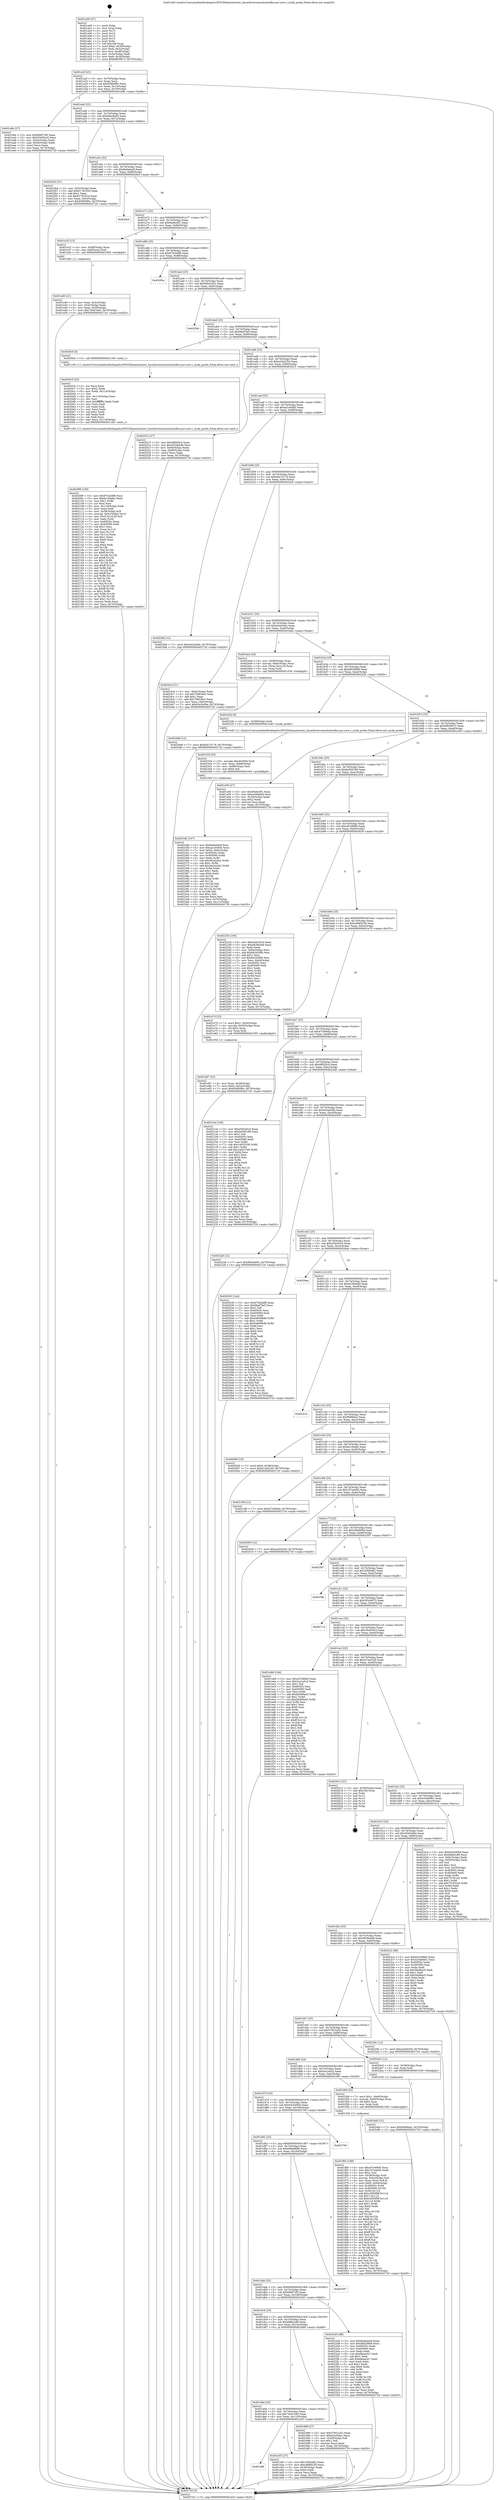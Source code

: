 digraph "0x401a00" {
  label = "0x401a00 (/mnt/c/Users/mathe/Desktop/tcc/POCII/binaries/extr_linuxdriversmmchostsdhci-pci-core.c_syskt_probe_Final-ollvm.out::main(0))"
  labelloc = "t"
  node[shape=record]

  Entry [label="",width=0.3,height=0.3,shape=circle,fillcolor=black,style=filled]
  "0x401a2f" [label="{
     0x401a2f [23]\l
     | [instrs]\l
     &nbsp;&nbsp;0x401a2f \<+3\>: mov -0x70(%rbp),%eax\l
     &nbsp;&nbsp;0x401a32 \<+2\>: mov %eax,%ecx\l
     &nbsp;&nbsp;0x401a34 \<+6\>: sub $0x83900f0c,%ecx\l
     &nbsp;&nbsp;0x401a3a \<+3\>: mov %eax,-0x74(%rbp)\l
     &nbsp;&nbsp;0x401a3d \<+3\>: mov %ecx,-0x78(%rbp)\l
     &nbsp;&nbsp;0x401a40 \<+6\>: je 0000000000401e9e \<main+0x49e\>\l
  }"]
  "0x401e9e" [label="{
     0x401e9e [27]\l
     | [instrs]\l
     &nbsp;&nbsp;0x401e9e \<+5\>: mov $0x69df72f5,%eax\l
     &nbsp;&nbsp;0x401ea3 \<+5\>: mov $0x35405ac5,%ecx\l
     &nbsp;&nbsp;0x401ea8 \<+3\>: mov -0x5c(%rbp),%edx\l
     &nbsp;&nbsp;0x401eab \<+3\>: cmp -0x50(%rbp),%edx\l
     &nbsp;&nbsp;0x401eae \<+3\>: cmovl %ecx,%eax\l
     &nbsp;&nbsp;0x401eb1 \<+3\>: mov %eax,-0x70(%rbp)\l
     &nbsp;&nbsp;0x401eb4 \<+5\>: jmp 0000000000402720 \<main+0xd20\>\l
  }"]
  "0x401a46" [label="{
     0x401a46 [22]\l
     | [instrs]\l
     &nbsp;&nbsp;0x401a46 \<+5\>: jmp 0000000000401a4b \<main+0x4b\>\l
     &nbsp;&nbsp;0x401a4b \<+3\>: mov -0x74(%rbp),%eax\l
     &nbsp;&nbsp;0x401a4e \<+5\>: sub $0x894c8e05,%eax\l
     &nbsp;&nbsp;0x401a53 \<+3\>: mov %eax,-0x7c(%rbp)\l
     &nbsp;&nbsp;0x401a56 \<+6\>: je 00000000004022b4 \<main+0x8b4\>\l
  }"]
  Exit [label="",width=0.3,height=0.3,shape=circle,fillcolor=black,style=filled,peripheries=2]
  "0x4022b4" [label="{
     0x4022b4 [31]\l
     | [instrs]\l
     &nbsp;&nbsp;0x4022b4 \<+3\>: mov -0x5c(%rbp),%eax\l
     &nbsp;&nbsp;0x4022b7 \<+5\>: add $0x9178162d,%eax\l
     &nbsp;&nbsp;0x4022bc \<+3\>: add $0x1,%eax\l
     &nbsp;&nbsp;0x4022bf \<+5\>: sub $0x9178162d,%eax\l
     &nbsp;&nbsp;0x4022c4 \<+3\>: mov %eax,-0x5c(%rbp)\l
     &nbsp;&nbsp;0x4022c7 \<+7\>: movl $0x83900f0c,-0x70(%rbp)\l
     &nbsp;&nbsp;0x4022ce \<+5\>: jmp 0000000000402720 \<main+0xd20\>\l
  }"]
  "0x401a5c" [label="{
     0x401a5c [22]\l
     | [instrs]\l
     &nbsp;&nbsp;0x401a5c \<+5\>: jmp 0000000000401a61 \<main+0x61\>\l
     &nbsp;&nbsp;0x401a61 \<+3\>: mov -0x74(%rbp),%eax\l
     &nbsp;&nbsp;0x401a64 \<+5\>: sub $0x8eda4ee9,%eax\l
     &nbsp;&nbsp;0x401a69 \<+3\>: mov %eax,-0x80(%rbp)\l
     &nbsp;&nbsp;0x401a6c \<+6\>: je 00000000004026cf \<main+0xccf\>\l
  }"]
  "0x4024ef" [label="{
     0x4024ef [12]\l
     | [instrs]\l
     &nbsp;&nbsp;0x4024ef \<+7\>: movl $0xf94f94a2,-0x70(%rbp)\l
     &nbsp;&nbsp;0x4024f6 \<+5\>: jmp 0000000000402720 \<main+0xd20\>\l
  }"]
  "0x4026cf" [label="{
     0x4026cf\l
  }", style=dashed]
  "0x401a72" [label="{
     0x401a72 [25]\l
     | [instrs]\l
     &nbsp;&nbsp;0x401a72 \<+5\>: jmp 0000000000401a77 \<main+0x77\>\l
     &nbsp;&nbsp;0x401a77 \<+3\>: mov -0x74(%rbp),%eax\l
     &nbsp;&nbsp;0x401a7a \<+5\>: sub $0x94ebc6f1,%eax\l
     &nbsp;&nbsp;0x401a7f \<+6\>: mov %eax,-0x84(%rbp)\l
     &nbsp;&nbsp;0x401a85 \<+6\>: je 0000000000401e33 \<main+0x433\>\l
  }"]
  "0x4024b8" [label="{
     0x4024b8 [12]\l
     | [instrs]\l
     &nbsp;&nbsp;0x4024b8 \<+7\>: movl $0xb0a74179,-0x70(%rbp)\l
     &nbsp;&nbsp;0x4024bf \<+5\>: jmp 0000000000402720 \<main+0xd20\>\l
  }"]
  "0x401e33" [label="{
     0x401e33 [13]\l
     | [instrs]\l
     &nbsp;&nbsp;0x401e33 \<+4\>: mov -0x48(%rbp),%rax\l
     &nbsp;&nbsp;0x401e37 \<+4\>: mov 0x8(%rax),%rdi\l
     &nbsp;&nbsp;0x401e3b \<+5\>: call 0000000000401060 \<atoi@plt\>\l
     | [calls]\l
     &nbsp;&nbsp;0x401060 \{1\} (unknown)\l
  }"]
  "0x401a8b" [label="{
     0x401a8b [25]\l
     | [instrs]\l
     &nbsp;&nbsp;0x401a8b \<+5\>: jmp 0000000000401a90 \<main+0x90\>\l
     &nbsp;&nbsp;0x401a90 \<+3\>: mov -0x74(%rbp),%eax\l
     &nbsp;&nbsp;0x401a93 \<+5\>: sub $0x97b2bdf8,%eax\l
     &nbsp;&nbsp;0x401a98 \<+6\>: mov %eax,-0x88(%rbp)\l
     &nbsp;&nbsp;0x401a9e \<+6\>: je 000000000040265e \<main+0xc5e\>\l
  }"]
  "0x40234b" [label="{
     0x40234b [107]\l
     | [instrs]\l
     &nbsp;&nbsp;0x40234b \<+5\>: mov $0x8eda4ee9,%esi\l
     &nbsp;&nbsp;0x402350 \<+5\>: mov $0xaa140dd5,%ecx\l
     &nbsp;&nbsp;0x402355 \<+7\>: movl $0x0,-0x6c(%rbp)\l
     &nbsp;&nbsp;0x40235c \<+7\>: mov 0x40505c,%edx\l
     &nbsp;&nbsp;0x402363 \<+8\>: mov 0x405060,%r8d\l
     &nbsp;&nbsp;0x40236b \<+3\>: mov %edx,%r9d\l
     &nbsp;&nbsp;0x40236e \<+7\>: sub $0x442a2d42,%r9d\l
     &nbsp;&nbsp;0x402375 \<+4\>: sub $0x1,%r9d\l
     &nbsp;&nbsp;0x402379 \<+7\>: add $0x442a2d42,%r9d\l
     &nbsp;&nbsp;0x402380 \<+4\>: imul %r9d,%edx\l
     &nbsp;&nbsp;0x402384 \<+3\>: and $0x1,%edx\l
     &nbsp;&nbsp;0x402387 \<+3\>: cmp $0x0,%edx\l
     &nbsp;&nbsp;0x40238a \<+4\>: sete %r10b\l
     &nbsp;&nbsp;0x40238e \<+4\>: cmp $0xa,%r8d\l
     &nbsp;&nbsp;0x402392 \<+4\>: setl %r11b\l
     &nbsp;&nbsp;0x402396 \<+3\>: mov %r10b,%bl\l
     &nbsp;&nbsp;0x402399 \<+3\>: and %r11b,%bl\l
     &nbsp;&nbsp;0x40239c \<+3\>: xor %r11b,%r10b\l
     &nbsp;&nbsp;0x40239f \<+3\>: or %r10b,%bl\l
     &nbsp;&nbsp;0x4023a2 \<+3\>: test $0x1,%bl\l
     &nbsp;&nbsp;0x4023a5 \<+3\>: cmovne %ecx,%esi\l
     &nbsp;&nbsp;0x4023a8 \<+3\>: mov %esi,-0x70(%rbp)\l
     &nbsp;&nbsp;0x4023ab \<+6\>: mov %eax,-0x11c(%rbp)\l
     &nbsp;&nbsp;0x4023b1 \<+5\>: jmp 0000000000402720 \<main+0xd20\>\l
  }"]
  "0x40265e" [label="{
     0x40265e\l
  }", style=dashed]
  "0x401aa4" [label="{
     0x401aa4 [25]\l
     | [instrs]\l
     &nbsp;&nbsp;0x401aa4 \<+5\>: jmp 0000000000401aa9 \<main+0xa9\>\l
     &nbsp;&nbsp;0x401aa9 \<+3\>: mov -0x74(%rbp),%eax\l
     &nbsp;&nbsp;0x401aac \<+5\>: sub $0x9b6c2441,%eax\l
     &nbsp;&nbsp;0x401ab1 \<+6\>: mov %eax,-0x8c(%rbp)\l
     &nbsp;&nbsp;0x401ab7 \<+6\>: je 00000000004025f4 \<main+0xbf4\>\l
  }"]
  "0x402334" [label="{
     0x402334 [23]\l
     | [instrs]\l
     &nbsp;&nbsp;0x402334 \<+10\>: movabs $0x4030b6,%rdi\l
     &nbsp;&nbsp;0x40233e \<+3\>: mov %eax,-0x68(%rbp)\l
     &nbsp;&nbsp;0x402341 \<+3\>: mov -0x68(%rbp),%esi\l
     &nbsp;&nbsp;0x402344 \<+2\>: mov $0x0,%al\l
     &nbsp;&nbsp;0x402346 \<+5\>: call 0000000000401040 \<printf@plt\>\l
     | [calls]\l
     &nbsp;&nbsp;0x401040 \{1\} (unknown)\l
  }"]
  "0x4025f4" [label="{
     0x4025f4\l
  }", style=dashed]
  "0x401abd" [label="{
     0x401abd [25]\l
     | [instrs]\l
     &nbsp;&nbsp;0x401abd \<+5\>: jmp 0000000000401ac2 \<main+0xc2\>\l
     &nbsp;&nbsp;0x401ac2 \<+3\>: mov -0x74(%rbp),%eax\l
     &nbsp;&nbsp;0x401ac5 \<+5\>: sub $0x9baf7fa5,%eax\l
     &nbsp;&nbsp;0x401aca \<+6\>: mov %eax,-0x90(%rbp)\l
     &nbsp;&nbsp;0x401ad0 \<+6\>: je 00000000004020c0 \<main+0x6c0\>\l
  }"]
  "0x4020f9" [label="{
     0x4020f9 [159]\l
     | [instrs]\l
     &nbsp;&nbsp;0x4020f9 \<+5\>: mov $0x97b2bdf8,%ecx\l
     &nbsp;&nbsp;0x4020fe \<+5\>: mov $0xfa140a6a,%edx\l
     &nbsp;&nbsp;0x402103 \<+3\>: mov $0x1,%r8b\l
     &nbsp;&nbsp;0x402106 \<+2\>: xor %esi,%esi\l
     &nbsp;&nbsp;0x402108 \<+6\>: mov -0x118(%rbp),%edi\l
     &nbsp;&nbsp;0x40210e \<+3\>: imul %eax,%edi\l
     &nbsp;&nbsp;0x402111 \<+4\>: mov -0x58(%rbp),%r9\l
     &nbsp;&nbsp;0x402115 \<+4\>: movslq -0x5c(%rbp),%r10\l
     &nbsp;&nbsp;0x402119 \<+4\>: mov (%r9,%r10,8),%r9\l
     &nbsp;&nbsp;0x40211d \<+3\>: mov %edi,(%r9)\l
     &nbsp;&nbsp;0x402120 \<+7\>: mov 0x40505c,%eax\l
     &nbsp;&nbsp;0x402127 \<+7\>: mov 0x405060,%edi\l
     &nbsp;&nbsp;0x40212e \<+3\>: sub $0x1,%esi\l
     &nbsp;&nbsp;0x402131 \<+3\>: mov %eax,%r11d\l
     &nbsp;&nbsp;0x402134 \<+3\>: add %esi,%r11d\l
     &nbsp;&nbsp;0x402137 \<+4\>: imul %r11d,%eax\l
     &nbsp;&nbsp;0x40213b \<+3\>: and $0x1,%eax\l
     &nbsp;&nbsp;0x40213e \<+3\>: cmp $0x0,%eax\l
     &nbsp;&nbsp;0x402141 \<+3\>: sete %bl\l
     &nbsp;&nbsp;0x402144 \<+3\>: cmp $0xa,%edi\l
     &nbsp;&nbsp;0x402147 \<+4\>: setl %r14b\l
     &nbsp;&nbsp;0x40214b \<+3\>: mov %bl,%r15b\l
     &nbsp;&nbsp;0x40214e \<+4\>: xor $0xff,%r15b\l
     &nbsp;&nbsp;0x402152 \<+3\>: mov %r14b,%r12b\l
     &nbsp;&nbsp;0x402155 \<+4\>: xor $0xff,%r12b\l
     &nbsp;&nbsp;0x402159 \<+4\>: xor $0x1,%r8b\l
     &nbsp;&nbsp;0x40215d \<+3\>: mov %r15b,%r13b\l
     &nbsp;&nbsp;0x402160 \<+4\>: and $0xff,%r13b\l
     &nbsp;&nbsp;0x402164 \<+3\>: and %r8b,%bl\l
     &nbsp;&nbsp;0x402167 \<+3\>: mov %r12b,%al\l
     &nbsp;&nbsp;0x40216a \<+2\>: and $0xff,%al\l
     &nbsp;&nbsp;0x40216c \<+3\>: and %r8b,%r14b\l
     &nbsp;&nbsp;0x40216f \<+3\>: or %bl,%r13b\l
     &nbsp;&nbsp;0x402172 \<+3\>: or %r14b,%al\l
     &nbsp;&nbsp;0x402175 \<+3\>: xor %al,%r13b\l
     &nbsp;&nbsp;0x402178 \<+3\>: or %r12b,%r15b\l
     &nbsp;&nbsp;0x40217b \<+4\>: xor $0xff,%r15b\l
     &nbsp;&nbsp;0x40217f \<+4\>: or $0x1,%r8b\l
     &nbsp;&nbsp;0x402183 \<+3\>: and %r8b,%r15b\l
     &nbsp;&nbsp;0x402186 \<+3\>: or %r15b,%r13b\l
     &nbsp;&nbsp;0x402189 \<+4\>: test $0x1,%r13b\l
     &nbsp;&nbsp;0x40218d \<+3\>: cmovne %edx,%ecx\l
     &nbsp;&nbsp;0x402190 \<+3\>: mov %ecx,-0x70(%rbp)\l
     &nbsp;&nbsp;0x402193 \<+5\>: jmp 0000000000402720 \<main+0xd20\>\l
  }"]
  "0x4020c0" [label="{
     0x4020c0 [5]\l
     | [instrs]\l
     &nbsp;&nbsp;0x4020c0 \<+5\>: call 0000000000401160 \<next_i\>\l
     | [calls]\l
     &nbsp;&nbsp;0x401160 \{1\} (/mnt/c/Users/mathe/Desktop/tcc/POCII/binaries/extr_linuxdriversmmchostsdhci-pci-core.c_syskt_probe_Final-ollvm.out::next_i)\l
  }"]
  "0x401ad6" [label="{
     0x401ad6 [25]\l
     | [instrs]\l
     &nbsp;&nbsp;0x401ad6 \<+5\>: jmp 0000000000401adb \<main+0xdb\>\l
     &nbsp;&nbsp;0x401adb \<+3\>: mov -0x74(%rbp),%eax\l
     &nbsp;&nbsp;0x401ade \<+5\>: sub $0xa2cb425d,%eax\l
     &nbsp;&nbsp;0x401ae3 \<+6\>: mov %eax,-0x94(%rbp)\l
     &nbsp;&nbsp;0x401ae9 \<+6\>: je 0000000000402015 \<main+0x615\>\l
  }"]
  "0x4020c5" [label="{
     0x4020c5 [52]\l
     | [instrs]\l
     &nbsp;&nbsp;0x4020c5 \<+2\>: xor %ecx,%ecx\l
     &nbsp;&nbsp;0x4020c7 \<+5\>: mov $0x2,%edx\l
     &nbsp;&nbsp;0x4020cc \<+6\>: mov %edx,-0x114(%rbp)\l
     &nbsp;&nbsp;0x4020d2 \<+1\>: cltd\l
     &nbsp;&nbsp;0x4020d3 \<+6\>: mov -0x114(%rbp),%esi\l
     &nbsp;&nbsp;0x4020d9 \<+2\>: idiv %esi\l
     &nbsp;&nbsp;0x4020db \<+6\>: imul $0xfffffffe,%edx,%edx\l
     &nbsp;&nbsp;0x4020e1 \<+2\>: mov %ecx,%edi\l
     &nbsp;&nbsp;0x4020e3 \<+2\>: sub %edx,%edi\l
     &nbsp;&nbsp;0x4020e5 \<+2\>: mov %ecx,%edx\l
     &nbsp;&nbsp;0x4020e7 \<+3\>: sub $0x1,%edx\l
     &nbsp;&nbsp;0x4020ea \<+2\>: add %edx,%edi\l
     &nbsp;&nbsp;0x4020ec \<+2\>: sub %edi,%ecx\l
     &nbsp;&nbsp;0x4020ee \<+6\>: mov %ecx,-0x118(%rbp)\l
     &nbsp;&nbsp;0x4020f4 \<+5\>: call 0000000000401160 \<next_i\>\l
     | [calls]\l
     &nbsp;&nbsp;0x401160 \{1\} (/mnt/c/Users/mathe/Desktop/tcc/POCII/binaries/extr_linuxdriversmmchostsdhci-pci-core.c_syskt_probe_Final-ollvm.out::next_i)\l
  }"]
  "0x402015" [label="{
     0x402015 [27]\l
     | [instrs]\l
     &nbsp;&nbsp;0x402015 \<+5\>: mov $0xd8f2f3c4,%eax\l
     &nbsp;&nbsp;0x40201a \<+5\>: mov $0xe52ab5db,%ecx\l
     &nbsp;&nbsp;0x40201f \<+3\>: mov -0x64(%rbp),%edx\l
     &nbsp;&nbsp;0x402022 \<+3\>: cmp -0x60(%rbp),%edx\l
     &nbsp;&nbsp;0x402025 \<+3\>: cmovl %ecx,%eax\l
     &nbsp;&nbsp;0x402028 \<+3\>: mov %eax,-0x70(%rbp)\l
     &nbsp;&nbsp;0x40202b \<+5\>: jmp 0000000000402720 \<main+0xd20\>\l
  }"]
  "0x401aef" [label="{
     0x401aef [25]\l
     | [instrs]\l
     &nbsp;&nbsp;0x401aef \<+5\>: jmp 0000000000401af4 \<main+0xf4\>\l
     &nbsp;&nbsp;0x401af4 \<+3\>: mov -0x74(%rbp),%eax\l
     &nbsp;&nbsp;0x401af7 \<+5\>: sub $0xaa140dd5,%eax\l
     &nbsp;&nbsp;0x401afc \<+6\>: mov %eax,-0x98(%rbp)\l
     &nbsp;&nbsp;0x401b02 \<+6\>: je 00000000004023b6 \<main+0x9b6\>\l
  }"]
  "0x401f60" [label="{
     0x401f60 [169]\l
     | [instrs]\l
     &nbsp;&nbsp;0x401f60 \<+5\>: mov $0xc67e99d0,%ecx\l
     &nbsp;&nbsp;0x401f65 \<+5\>: mov $0x197a4e00,%edx\l
     &nbsp;&nbsp;0x401f6a \<+3\>: mov $0x1,%sil\l
     &nbsp;&nbsp;0x401f6d \<+4\>: mov -0x58(%rbp),%rdi\l
     &nbsp;&nbsp;0x401f71 \<+4\>: movslq -0x5c(%rbp),%r8\l
     &nbsp;&nbsp;0x401f75 \<+4\>: mov %rax,(%rdi,%r8,8)\l
     &nbsp;&nbsp;0x401f79 \<+7\>: movl $0x0,-0x64(%rbp)\l
     &nbsp;&nbsp;0x401f80 \<+8\>: mov 0x40505c,%r9d\l
     &nbsp;&nbsp;0x401f88 \<+8\>: mov 0x405060,%r10d\l
     &nbsp;&nbsp;0x401f90 \<+3\>: mov %r9d,%r11d\l
     &nbsp;&nbsp;0x401f93 \<+7\>: add $0xc5950f9f,%r11d\l
     &nbsp;&nbsp;0x401f9a \<+4\>: sub $0x1,%r11d\l
     &nbsp;&nbsp;0x401f9e \<+7\>: sub $0xc5950f9f,%r11d\l
     &nbsp;&nbsp;0x401fa5 \<+4\>: imul %r11d,%r9d\l
     &nbsp;&nbsp;0x401fa9 \<+4\>: and $0x1,%r9d\l
     &nbsp;&nbsp;0x401fad \<+4\>: cmp $0x0,%r9d\l
     &nbsp;&nbsp;0x401fb1 \<+3\>: sete %bl\l
     &nbsp;&nbsp;0x401fb4 \<+4\>: cmp $0xa,%r10d\l
     &nbsp;&nbsp;0x401fb8 \<+4\>: setl %r14b\l
     &nbsp;&nbsp;0x401fbc \<+3\>: mov %bl,%r15b\l
     &nbsp;&nbsp;0x401fbf \<+4\>: xor $0xff,%r15b\l
     &nbsp;&nbsp;0x401fc3 \<+3\>: mov %r14b,%r12b\l
     &nbsp;&nbsp;0x401fc6 \<+4\>: xor $0xff,%r12b\l
     &nbsp;&nbsp;0x401fca \<+4\>: xor $0x1,%sil\l
     &nbsp;&nbsp;0x401fce \<+3\>: mov %r15b,%r13b\l
     &nbsp;&nbsp;0x401fd1 \<+4\>: and $0xff,%r13b\l
     &nbsp;&nbsp;0x401fd5 \<+3\>: and %sil,%bl\l
     &nbsp;&nbsp;0x401fd8 \<+3\>: mov %r12b,%al\l
     &nbsp;&nbsp;0x401fdb \<+2\>: and $0xff,%al\l
     &nbsp;&nbsp;0x401fdd \<+3\>: and %sil,%r14b\l
     &nbsp;&nbsp;0x401fe0 \<+3\>: or %bl,%r13b\l
     &nbsp;&nbsp;0x401fe3 \<+3\>: or %r14b,%al\l
     &nbsp;&nbsp;0x401fe6 \<+3\>: xor %al,%r13b\l
     &nbsp;&nbsp;0x401fe9 \<+3\>: or %r12b,%r15b\l
     &nbsp;&nbsp;0x401fec \<+4\>: xor $0xff,%r15b\l
     &nbsp;&nbsp;0x401ff0 \<+4\>: or $0x1,%sil\l
     &nbsp;&nbsp;0x401ff4 \<+3\>: and %sil,%r15b\l
     &nbsp;&nbsp;0x401ff7 \<+3\>: or %r15b,%r13b\l
     &nbsp;&nbsp;0x401ffa \<+4\>: test $0x1,%r13b\l
     &nbsp;&nbsp;0x401ffe \<+3\>: cmovne %edx,%ecx\l
     &nbsp;&nbsp;0x402001 \<+3\>: mov %ecx,-0x70(%rbp)\l
     &nbsp;&nbsp;0x402004 \<+5\>: jmp 0000000000402720 \<main+0xd20\>\l
  }"]
  "0x4023b6" [label="{
     0x4023b6 [12]\l
     | [instrs]\l
     &nbsp;&nbsp;0x4023b6 \<+7\>: movl $0x45e5a56e,-0x70(%rbp)\l
     &nbsp;&nbsp;0x4023bd \<+5\>: jmp 0000000000402720 \<main+0xd20\>\l
  }"]
  "0x401b08" [label="{
     0x401b08 [25]\l
     | [instrs]\l
     &nbsp;&nbsp;0x401b08 \<+5\>: jmp 0000000000401b0d \<main+0x10d\>\l
     &nbsp;&nbsp;0x401b0d \<+3\>: mov -0x74(%rbp),%eax\l
     &nbsp;&nbsp;0x401b10 \<+5\>: sub $0xb0a74179,%eax\l
     &nbsp;&nbsp;0x401b15 \<+6\>: mov %eax,-0x9c(%rbp)\l
     &nbsp;&nbsp;0x401b1b \<+6\>: je 00000000004024c4 \<main+0xac4\>\l
  }"]
  "0x401e87" [label="{
     0x401e87 [23]\l
     | [instrs]\l
     &nbsp;&nbsp;0x401e87 \<+4\>: mov %rax,-0x58(%rbp)\l
     &nbsp;&nbsp;0x401e8b \<+7\>: movl $0x0,-0x5c(%rbp)\l
     &nbsp;&nbsp;0x401e92 \<+7\>: movl $0x83900f0c,-0x70(%rbp)\l
     &nbsp;&nbsp;0x401e99 \<+5\>: jmp 0000000000402720 \<main+0xd20\>\l
  }"]
  "0x4024c4" [label="{
     0x4024c4 [31]\l
     | [instrs]\l
     &nbsp;&nbsp;0x4024c4 \<+3\>: mov -0x6c(%rbp),%eax\l
     &nbsp;&nbsp;0x4024c7 \<+5\>: sub $0x7f4826a3,%eax\l
     &nbsp;&nbsp;0x4024cc \<+3\>: add $0x1,%eax\l
     &nbsp;&nbsp;0x4024cf \<+5\>: add $0x7f4826a3,%eax\l
     &nbsp;&nbsp;0x4024d4 \<+3\>: mov %eax,-0x6c(%rbp)\l
     &nbsp;&nbsp;0x4024d7 \<+7\>: movl $0x45e5a56e,-0x70(%rbp)\l
     &nbsp;&nbsp;0x4024de \<+5\>: jmp 0000000000402720 \<main+0xd20\>\l
  }"]
  "0x401b21" [label="{
     0x401b21 [25]\l
     | [instrs]\l
     &nbsp;&nbsp;0x401b21 \<+5\>: jmp 0000000000401b26 \<main+0x126\>\l
     &nbsp;&nbsp;0x401b26 \<+3\>: mov -0x74(%rbp),%eax\l
     &nbsp;&nbsp;0x401b29 \<+5\>: sub $0xb3e454ec,%eax\l
     &nbsp;&nbsp;0x401b2e \<+6\>: mov %eax,-0xa0(%rbp)\l
     &nbsp;&nbsp;0x401b34 \<+6\>: je 00000000004024a4 \<main+0xaa4\>\l
  }"]
  "0x401df6" [label="{
     0x401df6\l
  }", style=dashed]
  "0x4024a4" [label="{
     0x4024a4 [20]\l
     | [instrs]\l
     &nbsp;&nbsp;0x4024a4 \<+4\>: mov -0x58(%rbp),%rax\l
     &nbsp;&nbsp;0x4024a8 \<+4\>: movslq -0x6c(%rbp),%rcx\l
     &nbsp;&nbsp;0x4024ac \<+4\>: mov (%rax,%rcx,8),%rax\l
     &nbsp;&nbsp;0x4024b0 \<+3\>: mov %rax,%rdi\l
     &nbsp;&nbsp;0x4024b3 \<+5\>: call 0000000000401030 \<free@plt\>\l
     | [calls]\l
     &nbsp;&nbsp;0x401030 \{1\} (unknown)\l
  }"]
  "0x401b3a" [label="{
     0x401b3a [25]\l
     | [instrs]\l
     &nbsp;&nbsp;0x401b3a \<+5\>: jmp 0000000000401b3f \<main+0x13f\>\l
     &nbsp;&nbsp;0x401b3f \<+3\>: mov -0x74(%rbp),%eax\l
     &nbsp;&nbsp;0x401b42 \<+5\>: sub $0xb8528f49,%eax\l
     &nbsp;&nbsp;0x401b47 \<+6\>: mov %eax,-0xa4(%rbp)\l
     &nbsp;&nbsp;0x401b4d \<+6\>: je 000000000040232b \<main+0x92b\>\l
  }"]
  "0x401e55" [label="{
     0x401e55 [27]\l
     | [instrs]\l
     &nbsp;&nbsp;0x401e55 \<+5\>: mov $0x32fd2d62,%eax\l
     &nbsp;&nbsp;0x401e5a \<+5\>: mov $0xc8d80230,%ecx\l
     &nbsp;&nbsp;0x401e5f \<+3\>: mov -0x30(%rbp),%edx\l
     &nbsp;&nbsp;0x401e62 \<+3\>: cmp $0x0,%edx\l
     &nbsp;&nbsp;0x401e65 \<+3\>: cmove %ecx,%eax\l
     &nbsp;&nbsp;0x401e68 \<+3\>: mov %eax,-0x70(%rbp)\l
     &nbsp;&nbsp;0x401e6b \<+5\>: jmp 0000000000402720 \<main+0xd20\>\l
  }"]
  "0x40232b" [label="{
     0x40232b [9]\l
     | [instrs]\l
     &nbsp;&nbsp;0x40232b \<+4\>: mov -0x58(%rbp),%rdi\l
     &nbsp;&nbsp;0x40232f \<+5\>: call 0000000000401440 \<syskt_probe\>\l
     | [calls]\l
     &nbsp;&nbsp;0x401440 \{1\} (/mnt/c/Users/mathe/Desktop/tcc/POCII/binaries/extr_linuxdriversmmchostsdhci-pci-core.c_syskt_probe_Final-ollvm.out::syskt_probe)\l
  }"]
  "0x401b53" [label="{
     0x401b53 [25]\l
     | [instrs]\l
     &nbsp;&nbsp;0x401b53 \<+5\>: jmp 0000000000401b58 \<main+0x158\>\l
     &nbsp;&nbsp;0x401b58 \<+3\>: mov -0x74(%rbp),%eax\l
     &nbsp;&nbsp;0x401b5b \<+5\>: sub $0xb9839b72,%eax\l
     &nbsp;&nbsp;0x401b60 \<+6\>: mov %eax,-0xa8(%rbp)\l
     &nbsp;&nbsp;0x401b66 \<+6\>: je 0000000000401e00 \<main+0x400\>\l
  }"]
  "0x401ddd" [label="{
     0x401ddd [25]\l
     | [instrs]\l
     &nbsp;&nbsp;0x401ddd \<+5\>: jmp 0000000000401de2 \<main+0x3e2\>\l
     &nbsp;&nbsp;0x401de2 \<+3\>: mov -0x74(%rbp),%eax\l
     &nbsp;&nbsp;0x401de5 \<+5\>: sub $0x74047ed5,%eax\l
     &nbsp;&nbsp;0x401dea \<+6\>: mov %eax,-0x110(%rbp)\l
     &nbsp;&nbsp;0x401df0 \<+6\>: je 0000000000401e55 \<main+0x455\>\l
  }"]
  "0x401e00" [label="{
     0x401e00 [27]\l
     | [instrs]\l
     &nbsp;&nbsp;0x401e00 \<+5\>: mov $0x94ebc6f1,%eax\l
     &nbsp;&nbsp;0x401e05 \<+5\>: mov $0xee36dedd,%ecx\l
     &nbsp;&nbsp;0x401e0a \<+3\>: mov -0x34(%rbp),%edx\l
     &nbsp;&nbsp;0x401e0d \<+3\>: cmp $0x2,%edx\l
     &nbsp;&nbsp;0x401e10 \<+3\>: cmovne %ecx,%eax\l
     &nbsp;&nbsp;0x401e13 \<+3\>: mov %eax,-0x70(%rbp)\l
     &nbsp;&nbsp;0x401e16 \<+5\>: jmp 0000000000402720 \<main+0xd20\>\l
  }"]
  "0x401b6c" [label="{
     0x401b6c [25]\l
     | [instrs]\l
     &nbsp;&nbsp;0x401b6c \<+5\>: jmp 0000000000401b71 \<main+0x171\>\l
     &nbsp;&nbsp;0x401b71 \<+3\>: mov -0x74(%rbp),%eax\l
     &nbsp;&nbsp;0x401b74 \<+5\>: sub $0xbe500180,%eax\l
     &nbsp;&nbsp;0x401b79 \<+6\>: mov %eax,-0xac(%rbp)\l
     &nbsp;&nbsp;0x401b7f \<+6\>: je 0000000000402234 \<main+0x834\>\l
  }"]
  "0x402720" [label="{
     0x402720 [5]\l
     | [instrs]\l
     &nbsp;&nbsp;0x402720 \<+5\>: jmp 0000000000401a2f \<main+0x2f\>\l
  }"]
  "0x401a00" [label="{
     0x401a00 [47]\l
     | [instrs]\l
     &nbsp;&nbsp;0x401a00 \<+1\>: push %rbp\l
     &nbsp;&nbsp;0x401a01 \<+3\>: mov %rsp,%rbp\l
     &nbsp;&nbsp;0x401a04 \<+2\>: push %r15\l
     &nbsp;&nbsp;0x401a06 \<+2\>: push %r14\l
     &nbsp;&nbsp;0x401a08 \<+2\>: push %r13\l
     &nbsp;&nbsp;0x401a0a \<+2\>: push %r12\l
     &nbsp;&nbsp;0x401a0c \<+1\>: push %rbx\l
     &nbsp;&nbsp;0x401a0d \<+7\>: sub $0x108,%rsp\l
     &nbsp;&nbsp;0x401a14 \<+7\>: movl $0x0,-0x38(%rbp)\l
     &nbsp;&nbsp;0x401a1b \<+3\>: mov %edi,-0x3c(%rbp)\l
     &nbsp;&nbsp;0x401a1e \<+4\>: mov %rsi,-0x48(%rbp)\l
     &nbsp;&nbsp;0x401a22 \<+3\>: mov -0x3c(%rbp),%edi\l
     &nbsp;&nbsp;0x401a25 \<+3\>: mov %edi,-0x34(%rbp)\l
     &nbsp;&nbsp;0x401a28 \<+7\>: movl $0xb9839b72,-0x70(%rbp)\l
  }"]
  "0x401e40" [label="{
     0x401e40 [21]\l
     | [instrs]\l
     &nbsp;&nbsp;0x401e40 \<+3\>: mov %eax,-0x4c(%rbp)\l
     &nbsp;&nbsp;0x401e43 \<+3\>: mov -0x4c(%rbp),%eax\l
     &nbsp;&nbsp;0x401e46 \<+3\>: mov %eax,-0x30(%rbp)\l
     &nbsp;&nbsp;0x401e49 \<+7\>: movl $0x74047ed5,-0x70(%rbp)\l
     &nbsp;&nbsp;0x401e50 \<+5\>: jmp 0000000000402720 \<main+0xd20\>\l
  }"]
  "0x402489" [label="{
     0x402489 [27]\l
     | [instrs]\l
     &nbsp;&nbsp;0x402489 \<+5\>: mov $0x57851a52,%eax\l
     &nbsp;&nbsp;0x40248e \<+5\>: mov $0xb3e454ec,%ecx\l
     &nbsp;&nbsp;0x402493 \<+3\>: mov -0x29(%rbp),%dl\l
     &nbsp;&nbsp;0x402496 \<+3\>: test $0x1,%dl\l
     &nbsp;&nbsp;0x402499 \<+3\>: cmovne %ecx,%eax\l
     &nbsp;&nbsp;0x40249c \<+3\>: mov %eax,-0x70(%rbp)\l
     &nbsp;&nbsp;0x40249f \<+5\>: jmp 0000000000402720 \<main+0xd20\>\l
  }"]
  "0x402234" [label="{
     0x402234 [104]\l
     | [instrs]\l
     &nbsp;&nbsp;0x402234 \<+5\>: mov $0xe5d243c4,%eax\l
     &nbsp;&nbsp;0x402239 \<+5\>: mov $0x4828e4e8,%ecx\l
     &nbsp;&nbsp;0x40223e \<+2\>: xor %edx,%edx\l
     &nbsp;&nbsp;0x402240 \<+3\>: mov -0x64(%rbp),%esi\l
     &nbsp;&nbsp;0x402243 \<+6\>: add $0xbb3429fb,%esi\l
     &nbsp;&nbsp;0x402249 \<+3\>: add $0x1,%esi\l
     &nbsp;&nbsp;0x40224c \<+6\>: sub $0xbb3429fb,%esi\l
     &nbsp;&nbsp;0x402252 \<+3\>: mov %esi,-0x64(%rbp)\l
     &nbsp;&nbsp;0x402255 \<+7\>: mov 0x40505c,%esi\l
     &nbsp;&nbsp;0x40225c \<+7\>: mov 0x405060,%edi\l
     &nbsp;&nbsp;0x402263 \<+3\>: sub $0x1,%edx\l
     &nbsp;&nbsp;0x402266 \<+3\>: mov %esi,%r8d\l
     &nbsp;&nbsp;0x402269 \<+3\>: add %edx,%r8d\l
     &nbsp;&nbsp;0x40226c \<+4\>: imul %r8d,%esi\l
     &nbsp;&nbsp;0x402270 \<+3\>: and $0x1,%esi\l
     &nbsp;&nbsp;0x402273 \<+3\>: cmp $0x0,%esi\l
     &nbsp;&nbsp;0x402276 \<+4\>: sete %r9b\l
     &nbsp;&nbsp;0x40227a \<+3\>: cmp $0xa,%edi\l
     &nbsp;&nbsp;0x40227d \<+4\>: setl %r10b\l
     &nbsp;&nbsp;0x402281 \<+3\>: mov %r9b,%r11b\l
     &nbsp;&nbsp;0x402284 \<+3\>: and %r10b,%r11b\l
     &nbsp;&nbsp;0x402287 \<+3\>: xor %r10b,%r9b\l
     &nbsp;&nbsp;0x40228a \<+3\>: or %r9b,%r11b\l
     &nbsp;&nbsp;0x40228d \<+4\>: test $0x1,%r11b\l
     &nbsp;&nbsp;0x402291 \<+3\>: cmovne %ecx,%eax\l
     &nbsp;&nbsp;0x402294 \<+3\>: mov %eax,-0x70(%rbp)\l
     &nbsp;&nbsp;0x402297 \<+5\>: jmp 0000000000402720 \<main+0xd20\>\l
  }"]
  "0x401b85" [label="{
     0x401b85 [25]\l
     | [instrs]\l
     &nbsp;&nbsp;0x401b85 \<+5\>: jmp 0000000000401b8a \<main+0x18a\>\l
     &nbsp;&nbsp;0x401b8a \<+3\>: mov -0x74(%rbp),%eax\l
     &nbsp;&nbsp;0x401b8d \<+5\>: sub $0xc67e99d0,%eax\l
     &nbsp;&nbsp;0x401b92 \<+6\>: mov %eax,-0xb0(%rbp)\l
     &nbsp;&nbsp;0x401b98 \<+6\>: je 0000000000402628 \<main+0xc28\>\l
  }"]
  "0x401dc4" [label="{
     0x401dc4 [25]\l
     | [instrs]\l
     &nbsp;&nbsp;0x401dc4 \<+5\>: jmp 0000000000401dc9 \<main+0x3c9\>\l
     &nbsp;&nbsp;0x401dc9 \<+3\>: mov -0x74(%rbp),%eax\l
     &nbsp;&nbsp;0x401dcc \<+5\>: sub $0x6bfb2c89,%eax\l
     &nbsp;&nbsp;0x401dd1 \<+6\>: mov %eax,-0x10c(%rbp)\l
     &nbsp;&nbsp;0x401dd7 \<+6\>: je 0000000000402489 \<main+0xa89\>\l
  }"]
  "0x402628" [label="{
     0x402628\l
  }", style=dashed]
  "0x401b9e" [label="{
     0x401b9e [25]\l
     | [instrs]\l
     &nbsp;&nbsp;0x401b9e \<+5\>: jmp 0000000000401ba3 \<main+0x1a3\>\l
     &nbsp;&nbsp;0x401ba3 \<+3\>: mov -0x74(%rbp),%eax\l
     &nbsp;&nbsp;0x401ba6 \<+5\>: sub $0xc8d80230,%eax\l
     &nbsp;&nbsp;0x401bab \<+6\>: mov %eax,-0xb4(%rbp)\l
     &nbsp;&nbsp;0x401bb1 \<+6\>: je 0000000000401e70 \<main+0x470\>\l
  }"]
  "0x4022d3" [label="{
     0x4022d3 [88]\l
     | [instrs]\l
     &nbsp;&nbsp;0x4022d3 \<+5\>: mov $0x8eda4ee9,%eax\l
     &nbsp;&nbsp;0x4022d8 \<+5\>: mov $0xb8528f49,%ecx\l
     &nbsp;&nbsp;0x4022dd \<+7\>: mov 0x40505c,%edx\l
     &nbsp;&nbsp;0x4022e4 \<+7\>: mov 0x405060,%esi\l
     &nbsp;&nbsp;0x4022eb \<+2\>: mov %edx,%edi\l
     &nbsp;&nbsp;0x4022ed \<+6\>: sub $0xfdeae3e7,%edi\l
     &nbsp;&nbsp;0x4022f3 \<+3\>: sub $0x1,%edi\l
     &nbsp;&nbsp;0x4022f6 \<+6\>: add $0xfdeae3e7,%edi\l
     &nbsp;&nbsp;0x4022fc \<+3\>: imul %edi,%edx\l
     &nbsp;&nbsp;0x4022ff \<+3\>: and $0x1,%edx\l
     &nbsp;&nbsp;0x402302 \<+3\>: cmp $0x0,%edx\l
     &nbsp;&nbsp;0x402305 \<+4\>: sete %r8b\l
     &nbsp;&nbsp;0x402309 \<+3\>: cmp $0xa,%esi\l
     &nbsp;&nbsp;0x40230c \<+4\>: setl %r9b\l
     &nbsp;&nbsp;0x402310 \<+3\>: mov %r8b,%r10b\l
     &nbsp;&nbsp;0x402313 \<+3\>: and %r9b,%r10b\l
     &nbsp;&nbsp;0x402316 \<+3\>: xor %r9b,%r8b\l
     &nbsp;&nbsp;0x402319 \<+3\>: or %r8b,%r10b\l
     &nbsp;&nbsp;0x40231c \<+4\>: test $0x1,%r10b\l
     &nbsp;&nbsp;0x402320 \<+3\>: cmovne %ecx,%eax\l
     &nbsp;&nbsp;0x402323 \<+3\>: mov %eax,-0x70(%rbp)\l
     &nbsp;&nbsp;0x402326 \<+5\>: jmp 0000000000402720 \<main+0xd20\>\l
  }"]
  "0x401e70" [label="{
     0x401e70 [23]\l
     | [instrs]\l
     &nbsp;&nbsp;0x401e70 \<+7\>: movl $0x1,-0x50(%rbp)\l
     &nbsp;&nbsp;0x401e77 \<+4\>: movslq -0x50(%rbp),%rax\l
     &nbsp;&nbsp;0x401e7b \<+4\>: shl $0x3,%rax\l
     &nbsp;&nbsp;0x401e7f \<+3\>: mov %rax,%rdi\l
     &nbsp;&nbsp;0x401e82 \<+5\>: call 0000000000401050 \<malloc@plt\>\l
     | [calls]\l
     &nbsp;&nbsp;0x401050 \{1\} (unknown)\l
  }"]
  "0x401bb7" [label="{
     0x401bb7 [25]\l
     | [instrs]\l
     &nbsp;&nbsp;0x401bb7 \<+5\>: jmp 0000000000401bbc \<main+0x1bc\>\l
     &nbsp;&nbsp;0x401bbc \<+3\>: mov -0x74(%rbp),%eax\l
     &nbsp;&nbsp;0x401bbf \<+5\>: sub $0xd7c006da,%eax\l
     &nbsp;&nbsp;0x401bc4 \<+6\>: mov %eax,-0xb8(%rbp)\l
     &nbsp;&nbsp;0x401bca \<+6\>: je 00000000004021a4 \<main+0x7a4\>\l
  }"]
  "0x401dab" [label="{
     0x401dab [25]\l
     | [instrs]\l
     &nbsp;&nbsp;0x401dab \<+5\>: jmp 0000000000401db0 \<main+0x3b0\>\l
     &nbsp;&nbsp;0x401db0 \<+3\>: mov -0x74(%rbp),%eax\l
     &nbsp;&nbsp;0x401db3 \<+5\>: sub $0x69df72f5,%eax\l
     &nbsp;&nbsp;0x401db8 \<+6\>: mov %eax,-0x108(%rbp)\l
     &nbsp;&nbsp;0x401dbe \<+6\>: je 00000000004022d3 \<main+0x8d3\>\l
  }"]
  "0x4021a4" [label="{
     0x4021a4 [144]\l
     | [instrs]\l
     &nbsp;&nbsp;0x4021a4 \<+5\>: mov $0xe5d243c4,%eax\l
     &nbsp;&nbsp;0x4021a9 \<+5\>: mov $0xbe500180,%ecx\l
     &nbsp;&nbsp;0x4021ae \<+2\>: mov $0x1,%dl\l
     &nbsp;&nbsp;0x4021b0 \<+7\>: mov 0x40505c,%esi\l
     &nbsp;&nbsp;0x4021b7 \<+7\>: mov 0x405060,%edi\l
     &nbsp;&nbsp;0x4021be \<+3\>: mov %esi,%r8d\l
     &nbsp;&nbsp;0x4021c1 \<+7\>: sub $0x1a823190,%r8d\l
     &nbsp;&nbsp;0x4021c8 \<+4\>: sub $0x1,%r8d\l
     &nbsp;&nbsp;0x4021cc \<+7\>: add $0x1a823190,%r8d\l
     &nbsp;&nbsp;0x4021d3 \<+4\>: imul %r8d,%esi\l
     &nbsp;&nbsp;0x4021d7 \<+3\>: and $0x1,%esi\l
     &nbsp;&nbsp;0x4021da \<+3\>: cmp $0x0,%esi\l
     &nbsp;&nbsp;0x4021dd \<+4\>: sete %r9b\l
     &nbsp;&nbsp;0x4021e1 \<+3\>: cmp $0xa,%edi\l
     &nbsp;&nbsp;0x4021e4 \<+4\>: setl %r10b\l
     &nbsp;&nbsp;0x4021e8 \<+3\>: mov %r9b,%r11b\l
     &nbsp;&nbsp;0x4021eb \<+4\>: xor $0xff,%r11b\l
     &nbsp;&nbsp;0x4021ef \<+3\>: mov %r10b,%bl\l
     &nbsp;&nbsp;0x4021f2 \<+3\>: xor $0xff,%bl\l
     &nbsp;&nbsp;0x4021f5 \<+3\>: xor $0x0,%dl\l
     &nbsp;&nbsp;0x4021f8 \<+3\>: mov %r11b,%r14b\l
     &nbsp;&nbsp;0x4021fb \<+4\>: and $0x0,%r14b\l
     &nbsp;&nbsp;0x4021ff \<+3\>: and %dl,%r9b\l
     &nbsp;&nbsp;0x402202 \<+3\>: mov %bl,%r15b\l
     &nbsp;&nbsp;0x402205 \<+4\>: and $0x0,%r15b\l
     &nbsp;&nbsp;0x402209 \<+3\>: and %dl,%r10b\l
     &nbsp;&nbsp;0x40220c \<+3\>: or %r9b,%r14b\l
     &nbsp;&nbsp;0x40220f \<+3\>: or %r10b,%r15b\l
     &nbsp;&nbsp;0x402212 \<+3\>: xor %r15b,%r14b\l
     &nbsp;&nbsp;0x402215 \<+3\>: or %bl,%r11b\l
     &nbsp;&nbsp;0x402218 \<+4\>: xor $0xff,%r11b\l
     &nbsp;&nbsp;0x40221c \<+3\>: or $0x0,%dl\l
     &nbsp;&nbsp;0x40221f \<+3\>: and %dl,%r11b\l
     &nbsp;&nbsp;0x402222 \<+3\>: or %r11b,%r14b\l
     &nbsp;&nbsp;0x402225 \<+4\>: test $0x1,%r14b\l
     &nbsp;&nbsp;0x402229 \<+3\>: cmovne %ecx,%eax\l
     &nbsp;&nbsp;0x40222c \<+3\>: mov %eax,-0x70(%rbp)\l
     &nbsp;&nbsp;0x40222f \<+5\>: jmp 0000000000402720 \<main+0xd20\>\l
  }"]
  "0x401bd0" [label="{
     0x401bd0 [25]\l
     | [instrs]\l
     &nbsp;&nbsp;0x401bd0 \<+5\>: jmp 0000000000401bd5 \<main+0x1d5\>\l
     &nbsp;&nbsp;0x401bd5 \<+3\>: mov -0x74(%rbp),%eax\l
     &nbsp;&nbsp;0x401bd8 \<+5\>: sub $0xd8f2f3c4,%eax\l
     &nbsp;&nbsp;0x401bdd \<+6\>: mov %eax,-0xbc(%rbp)\l
     &nbsp;&nbsp;0x401be3 \<+6\>: je 00000000004022a8 \<main+0x8a8\>\l
  }"]
  "0x402597" [label="{
     0x402597\l
  }", style=dashed]
  "0x4022a8" [label="{
     0x4022a8 [12]\l
     | [instrs]\l
     &nbsp;&nbsp;0x4022a8 \<+7\>: movl $0x894c8e05,-0x70(%rbp)\l
     &nbsp;&nbsp;0x4022af \<+5\>: jmp 0000000000402720 \<main+0xd20\>\l
  }"]
  "0x401be9" [label="{
     0x401be9 [25]\l
     | [instrs]\l
     &nbsp;&nbsp;0x401be9 \<+5\>: jmp 0000000000401bee \<main+0x1ee\>\l
     &nbsp;&nbsp;0x401bee \<+3\>: mov -0x74(%rbp),%eax\l
     &nbsp;&nbsp;0x401bf1 \<+5\>: sub $0xe52ab5db,%eax\l
     &nbsp;&nbsp;0x401bf6 \<+6\>: mov %eax,-0xc0(%rbp)\l
     &nbsp;&nbsp;0x401bfc \<+6\>: je 0000000000402030 \<main+0x630\>\l
  }"]
  "0x401d92" [label="{
     0x401d92 [25]\l
     | [instrs]\l
     &nbsp;&nbsp;0x401d92 \<+5\>: jmp 0000000000401d97 \<main+0x397\>\l
     &nbsp;&nbsp;0x401d97 \<+3\>: mov -0x74(%rbp),%eax\l
     &nbsp;&nbsp;0x401d9a \<+5\>: sub $0x69848608,%eax\l
     &nbsp;&nbsp;0x401d9f \<+6\>: mov %eax,-0x104(%rbp)\l
     &nbsp;&nbsp;0x401da5 \<+6\>: je 0000000000402597 \<main+0xb97\>\l
  }"]
  "0x402030" [label="{
     0x402030 [144]\l
     | [instrs]\l
     &nbsp;&nbsp;0x402030 \<+5\>: mov $0x97b2bdf8,%eax\l
     &nbsp;&nbsp;0x402035 \<+5\>: mov $0x9baf7fa5,%ecx\l
     &nbsp;&nbsp;0x40203a \<+2\>: mov $0x1,%dl\l
     &nbsp;&nbsp;0x40203c \<+7\>: mov 0x40505c,%esi\l
     &nbsp;&nbsp;0x402043 \<+7\>: mov 0x405060,%edi\l
     &nbsp;&nbsp;0x40204a \<+3\>: mov %esi,%r8d\l
     &nbsp;&nbsp;0x40204d \<+7\>: add $0x448496db,%r8d\l
     &nbsp;&nbsp;0x402054 \<+4\>: sub $0x1,%r8d\l
     &nbsp;&nbsp;0x402058 \<+7\>: sub $0x448496db,%r8d\l
     &nbsp;&nbsp;0x40205f \<+4\>: imul %r8d,%esi\l
     &nbsp;&nbsp;0x402063 \<+3\>: and $0x1,%esi\l
     &nbsp;&nbsp;0x402066 \<+3\>: cmp $0x0,%esi\l
     &nbsp;&nbsp;0x402069 \<+4\>: sete %r9b\l
     &nbsp;&nbsp;0x40206d \<+3\>: cmp $0xa,%edi\l
     &nbsp;&nbsp;0x402070 \<+4\>: setl %r10b\l
     &nbsp;&nbsp;0x402074 \<+3\>: mov %r9b,%r11b\l
     &nbsp;&nbsp;0x402077 \<+4\>: xor $0xff,%r11b\l
     &nbsp;&nbsp;0x40207b \<+3\>: mov %r10b,%bl\l
     &nbsp;&nbsp;0x40207e \<+3\>: xor $0xff,%bl\l
     &nbsp;&nbsp;0x402081 \<+3\>: xor $0x0,%dl\l
     &nbsp;&nbsp;0x402084 \<+3\>: mov %r11b,%r14b\l
     &nbsp;&nbsp;0x402087 \<+4\>: and $0x0,%r14b\l
     &nbsp;&nbsp;0x40208b \<+3\>: and %dl,%r9b\l
     &nbsp;&nbsp;0x40208e \<+3\>: mov %bl,%r15b\l
     &nbsp;&nbsp;0x402091 \<+4\>: and $0x0,%r15b\l
     &nbsp;&nbsp;0x402095 \<+3\>: and %dl,%r10b\l
     &nbsp;&nbsp;0x402098 \<+3\>: or %r9b,%r14b\l
     &nbsp;&nbsp;0x40209b \<+3\>: or %r10b,%r15b\l
     &nbsp;&nbsp;0x40209e \<+3\>: xor %r15b,%r14b\l
     &nbsp;&nbsp;0x4020a1 \<+3\>: or %bl,%r11b\l
     &nbsp;&nbsp;0x4020a4 \<+4\>: xor $0xff,%r11b\l
     &nbsp;&nbsp;0x4020a8 \<+3\>: or $0x0,%dl\l
     &nbsp;&nbsp;0x4020ab \<+3\>: and %dl,%r11b\l
     &nbsp;&nbsp;0x4020ae \<+3\>: or %r11b,%r14b\l
     &nbsp;&nbsp;0x4020b1 \<+4\>: test $0x1,%r14b\l
     &nbsp;&nbsp;0x4020b5 \<+3\>: cmovne %ecx,%eax\l
     &nbsp;&nbsp;0x4020b8 \<+3\>: mov %eax,-0x70(%rbp)\l
     &nbsp;&nbsp;0x4020bb \<+5\>: jmp 0000000000402720 \<main+0xd20\>\l
  }"]
  "0x401c02" [label="{
     0x401c02 [25]\l
     | [instrs]\l
     &nbsp;&nbsp;0x401c02 \<+5\>: jmp 0000000000401c07 \<main+0x207\>\l
     &nbsp;&nbsp;0x401c07 \<+3\>: mov -0x74(%rbp),%eax\l
     &nbsp;&nbsp;0x401c0a \<+5\>: sub $0xe5d243c4,%eax\l
     &nbsp;&nbsp;0x401c0f \<+6\>: mov %eax,-0xc4(%rbp)\l
     &nbsp;&nbsp;0x401c15 \<+6\>: je 00000000004026ae \<main+0xcae\>\l
  }"]
  "0x402708" [label="{
     0x402708\l
  }", style=dashed]
  "0x4026ae" [label="{
     0x4026ae\l
  }", style=dashed]
  "0x401c1b" [label="{
     0x401c1b [25]\l
     | [instrs]\l
     &nbsp;&nbsp;0x401c1b \<+5\>: jmp 0000000000401c20 \<main+0x220\>\l
     &nbsp;&nbsp;0x401c20 \<+3\>: mov -0x74(%rbp),%eax\l
     &nbsp;&nbsp;0x401c23 \<+5\>: sub $0xee36dedd,%eax\l
     &nbsp;&nbsp;0x401c28 \<+6\>: mov %eax,-0xc8(%rbp)\l
     &nbsp;&nbsp;0x401c2e \<+6\>: je 0000000000401e1b \<main+0x41b\>\l
  }"]
  "0x401d79" [label="{
     0x401d79 [25]\l
     | [instrs]\l
     &nbsp;&nbsp;0x401d79 \<+5\>: jmp 0000000000401d7e \<main+0x37e\>\l
     &nbsp;&nbsp;0x401d7e \<+3\>: mov -0x74(%rbp),%eax\l
     &nbsp;&nbsp;0x401d81 \<+5\>: sub $0x63c5490d,%eax\l
     &nbsp;&nbsp;0x401d86 \<+6\>: mov %eax,-0x100(%rbp)\l
     &nbsp;&nbsp;0x401d8c \<+6\>: je 0000000000402708 \<main+0xd08\>\l
  }"]
  "0x401e1b" [label="{
     0x401e1b\l
  }", style=dashed]
  "0x401c34" [label="{
     0x401c34 [25]\l
     | [instrs]\l
     &nbsp;&nbsp;0x401c34 \<+5\>: jmp 0000000000401c39 \<main+0x239\>\l
     &nbsp;&nbsp;0x401c39 \<+3\>: mov -0x74(%rbp),%eax\l
     &nbsp;&nbsp;0x401c3c \<+5\>: sub $0xf94f94a2,%eax\l
     &nbsp;&nbsp;0x401c41 \<+6\>: mov %eax,-0xcc(%rbp)\l
     &nbsp;&nbsp;0x401c47 \<+6\>: je 0000000000402600 \<main+0xc00\>\l
  }"]
  "0x401f49" [label="{
     0x401f49 [23]\l
     | [instrs]\l
     &nbsp;&nbsp;0x401f49 \<+7\>: movl $0x1,-0x60(%rbp)\l
     &nbsp;&nbsp;0x401f50 \<+4\>: movslq -0x60(%rbp),%rax\l
     &nbsp;&nbsp;0x401f54 \<+4\>: shl $0x2,%rax\l
     &nbsp;&nbsp;0x401f58 \<+3\>: mov %rax,%rdi\l
     &nbsp;&nbsp;0x401f5b \<+5\>: call 0000000000401050 \<malloc@plt\>\l
     | [calls]\l
     &nbsp;&nbsp;0x401050 \{1\} (unknown)\l
  }"]
  "0x402600" [label="{
     0x402600 [19]\l
     | [instrs]\l
     &nbsp;&nbsp;0x402600 \<+7\>: movl $0x0,-0x38(%rbp)\l
     &nbsp;&nbsp;0x402607 \<+7\>: movl $0x415ed1d0,-0x70(%rbp)\l
     &nbsp;&nbsp;0x40260e \<+5\>: jmp 0000000000402720 \<main+0xd20\>\l
  }"]
  "0x401c4d" [label="{
     0x401c4d [25]\l
     | [instrs]\l
     &nbsp;&nbsp;0x401c4d \<+5\>: jmp 0000000000401c52 \<main+0x252\>\l
     &nbsp;&nbsp;0x401c52 \<+3\>: mov -0x74(%rbp),%eax\l
     &nbsp;&nbsp;0x401c55 \<+5\>: sub $0xfa140a6a,%eax\l
     &nbsp;&nbsp;0x401c5a \<+6\>: mov %eax,-0xd0(%rbp)\l
     &nbsp;&nbsp;0x401c60 \<+6\>: je 0000000000402198 \<main+0x798\>\l
  }"]
  "0x401d60" [label="{
     0x401d60 [25]\l
     | [instrs]\l
     &nbsp;&nbsp;0x401d60 \<+5\>: jmp 0000000000401d65 \<main+0x365\>\l
     &nbsp;&nbsp;0x401d65 \<+3\>: mov -0x74(%rbp),%eax\l
     &nbsp;&nbsp;0x401d68 \<+5\>: sub $0x5ca1e0c2,%eax\l
     &nbsp;&nbsp;0x401d6d \<+6\>: mov %eax,-0xfc(%rbp)\l
     &nbsp;&nbsp;0x401d73 \<+6\>: je 0000000000401f49 \<main+0x549\>\l
  }"]
  "0x402198" [label="{
     0x402198 [12]\l
     | [instrs]\l
     &nbsp;&nbsp;0x402198 \<+7\>: movl $0xd7c006da,-0x70(%rbp)\l
     &nbsp;&nbsp;0x40219f \<+5\>: jmp 0000000000402720 \<main+0xd20\>\l
  }"]
  "0x401c66" [label="{
     0x401c66 [25]\l
     | [instrs]\l
     &nbsp;&nbsp;0x401c66 \<+5\>: jmp 0000000000401c6b \<main+0x26b\>\l
     &nbsp;&nbsp;0x401c6b \<+3\>: mov -0x74(%rbp),%eax\l
     &nbsp;&nbsp;0x401c6e \<+5\>: sub $0x197a4e00,%eax\l
     &nbsp;&nbsp;0x401c73 \<+6\>: mov %eax,-0xd4(%rbp)\l
     &nbsp;&nbsp;0x401c79 \<+6\>: je 0000000000402009 \<main+0x609\>\l
  }"]
  "0x4024e3" [label="{
     0x4024e3 [12]\l
     | [instrs]\l
     &nbsp;&nbsp;0x4024e3 \<+4\>: mov -0x58(%rbp),%rax\l
     &nbsp;&nbsp;0x4024e7 \<+3\>: mov %rax,%rdi\l
     &nbsp;&nbsp;0x4024ea \<+5\>: call 0000000000401030 \<free@plt\>\l
     | [calls]\l
     &nbsp;&nbsp;0x401030 \{1\} (unknown)\l
  }"]
  "0x402009" [label="{
     0x402009 [12]\l
     | [instrs]\l
     &nbsp;&nbsp;0x402009 \<+7\>: movl $0xa2cb425d,-0x70(%rbp)\l
     &nbsp;&nbsp;0x402010 \<+5\>: jmp 0000000000402720 \<main+0xd20\>\l
  }"]
  "0x401c7f" [label="{
     0x401c7f [25]\l
     | [instrs]\l
     &nbsp;&nbsp;0x401c7f \<+5\>: jmp 0000000000401c84 \<main+0x284\>\l
     &nbsp;&nbsp;0x401c84 \<+3\>: mov -0x74(%rbp),%eax\l
     &nbsp;&nbsp;0x401c87 \<+5\>: sub $0x2fde909d,%eax\l
     &nbsp;&nbsp;0x401c8c \<+6\>: mov %eax,-0xd8(%rbp)\l
     &nbsp;&nbsp;0x401c92 \<+6\>: je 0000000000402507 \<main+0xb07\>\l
  }"]
  "0x401d47" [label="{
     0x401d47 [25]\l
     | [instrs]\l
     &nbsp;&nbsp;0x401d47 \<+5\>: jmp 0000000000401d4c \<main+0x34c\>\l
     &nbsp;&nbsp;0x401d4c \<+3\>: mov -0x74(%rbp),%eax\l
     &nbsp;&nbsp;0x401d4f \<+5\>: sub $0x57851a52,%eax\l
     &nbsp;&nbsp;0x401d54 \<+6\>: mov %eax,-0xf8(%rbp)\l
     &nbsp;&nbsp;0x401d5a \<+6\>: je 00000000004024e3 \<main+0xae3\>\l
  }"]
  "0x402507" [label="{
     0x402507\l
  }", style=dashed]
  "0x401c98" [label="{
     0x401c98 [25]\l
     | [instrs]\l
     &nbsp;&nbsp;0x401c98 \<+5\>: jmp 0000000000401c9d \<main+0x29d\>\l
     &nbsp;&nbsp;0x401c9d \<+3\>: mov -0x74(%rbp),%eax\l
     &nbsp;&nbsp;0x401ca0 \<+5\>: sub $0x32fd2d62,%eax\l
     &nbsp;&nbsp;0x401ca5 \<+6\>: mov %eax,-0xdc(%rbp)\l
     &nbsp;&nbsp;0x401cab \<+6\>: je 00000000004024fb \<main+0xafb\>\l
  }"]
  "0x40229c" [label="{
     0x40229c [12]\l
     | [instrs]\l
     &nbsp;&nbsp;0x40229c \<+7\>: movl $0xa2cb425d,-0x70(%rbp)\l
     &nbsp;&nbsp;0x4022a3 \<+5\>: jmp 0000000000402720 \<main+0xd20\>\l
  }"]
  "0x4024fb" [label="{
     0x4024fb\l
  }", style=dashed]
  "0x401cb1" [label="{
     0x401cb1 [25]\l
     | [instrs]\l
     &nbsp;&nbsp;0x401cb1 \<+5\>: jmp 0000000000401cb6 \<main+0x2b6\>\l
     &nbsp;&nbsp;0x401cb6 \<+3\>: mov -0x74(%rbp),%eax\l
     &nbsp;&nbsp;0x401cb9 \<+5\>: sub $0x345d4b73,%eax\l
     &nbsp;&nbsp;0x401cbe \<+6\>: mov %eax,-0xe0(%rbp)\l
     &nbsp;&nbsp;0x401cc4 \<+6\>: je 0000000000402714 \<main+0xd14\>\l
  }"]
  "0x401d2e" [label="{
     0x401d2e [25]\l
     | [instrs]\l
     &nbsp;&nbsp;0x401d2e \<+5\>: jmp 0000000000401d33 \<main+0x333\>\l
     &nbsp;&nbsp;0x401d33 \<+3\>: mov -0x74(%rbp),%eax\l
     &nbsp;&nbsp;0x401d36 \<+5\>: sub $0x4828e4e8,%eax\l
     &nbsp;&nbsp;0x401d3b \<+6\>: mov %eax,-0xf4(%rbp)\l
     &nbsp;&nbsp;0x401d41 \<+6\>: je 000000000040229c \<main+0x89c\>\l
  }"]
  "0x402714" [label="{
     0x402714\l
  }", style=dashed]
  "0x401cca" [label="{
     0x401cca [25]\l
     | [instrs]\l
     &nbsp;&nbsp;0x401cca \<+5\>: jmp 0000000000401ccf \<main+0x2cf\>\l
     &nbsp;&nbsp;0x401ccf \<+3\>: mov -0x74(%rbp),%eax\l
     &nbsp;&nbsp;0x401cd2 \<+5\>: sub $0x35405ac5,%eax\l
     &nbsp;&nbsp;0x401cd7 \<+6\>: mov %eax,-0xe4(%rbp)\l
     &nbsp;&nbsp;0x401cdd \<+6\>: je 0000000000401eb9 \<main+0x4b9\>\l
  }"]
  "0x4023c2" [label="{
     0x4023c2 [88]\l
     | [instrs]\l
     &nbsp;&nbsp;0x4023c2 \<+5\>: mov $0x63c5490d,%eax\l
     &nbsp;&nbsp;0x4023c7 \<+5\>: mov $0x4164b681,%ecx\l
     &nbsp;&nbsp;0x4023cc \<+7\>: mov 0x40505c,%edx\l
     &nbsp;&nbsp;0x4023d3 \<+7\>: mov 0x405060,%esi\l
     &nbsp;&nbsp;0x4023da \<+2\>: mov %edx,%edi\l
     &nbsp;&nbsp;0x4023dc \<+6\>: sub $0x56ef6ec5,%edi\l
     &nbsp;&nbsp;0x4023e2 \<+3\>: sub $0x1,%edi\l
     &nbsp;&nbsp;0x4023e5 \<+6\>: add $0x56ef6ec5,%edi\l
     &nbsp;&nbsp;0x4023eb \<+3\>: imul %edi,%edx\l
     &nbsp;&nbsp;0x4023ee \<+3\>: and $0x1,%edx\l
     &nbsp;&nbsp;0x4023f1 \<+3\>: cmp $0x0,%edx\l
     &nbsp;&nbsp;0x4023f4 \<+4\>: sete %r8b\l
     &nbsp;&nbsp;0x4023f8 \<+3\>: cmp $0xa,%esi\l
     &nbsp;&nbsp;0x4023fb \<+4\>: setl %r9b\l
     &nbsp;&nbsp;0x4023ff \<+3\>: mov %r8b,%r10b\l
     &nbsp;&nbsp;0x402402 \<+3\>: and %r9b,%r10b\l
     &nbsp;&nbsp;0x402405 \<+3\>: xor %r9b,%r8b\l
     &nbsp;&nbsp;0x402408 \<+3\>: or %r8b,%r10b\l
     &nbsp;&nbsp;0x40240b \<+4\>: test $0x1,%r10b\l
     &nbsp;&nbsp;0x40240f \<+3\>: cmovne %ecx,%eax\l
     &nbsp;&nbsp;0x402412 \<+3\>: mov %eax,-0x70(%rbp)\l
     &nbsp;&nbsp;0x402415 \<+5\>: jmp 0000000000402720 \<main+0xd20\>\l
  }"]
  "0x401eb9" [label="{
     0x401eb9 [144]\l
     | [instrs]\l
     &nbsp;&nbsp;0x401eb9 \<+5\>: mov $0xc67e99d0,%eax\l
     &nbsp;&nbsp;0x401ebe \<+5\>: mov $0x5ca1e0c2,%ecx\l
     &nbsp;&nbsp;0x401ec3 \<+2\>: mov $0x1,%dl\l
     &nbsp;&nbsp;0x401ec5 \<+7\>: mov 0x40505c,%esi\l
     &nbsp;&nbsp;0x401ecc \<+7\>: mov 0x405060,%edi\l
     &nbsp;&nbsp;0x401ed3 \<+3\>: mov %esi,%r8d\l
     &nbsp;&nbsp;0x401ed6 \<+7\>: add $0xb9369a43,%r8d\l
     &nbsp;&nbsp;0x401edd \<+4\>: sub $0x1,%r8d\l
     &nbsp;&nbsp;0x401ee1 \<+7\>: sub $0xb9369a43,%r8d\l
     &nbsp;&nbsp;0x401ee8 \<+4\>: imul %r8d,%esi\l
     &nbsp;&nbsp;0x401eec \<+3\>: and $0x1,%esi\l
     &nbsp;&nbsp;0x401eef \<+3\>: cmp $0x0,%esi\l
     &nbsp;&nbsp;0x401ef2 \<+4\>: sete %r9b\l
     &nbsp;&nbsp;0x401ef6 \<+3\>: cmp $0xa,%edi\l
     &nbsp;&nbsp;0x401ef9 \<+4\>: setl %r10b\l
     &nbsp;&nbsp;0x401efd \<+3\>: mov %r9b,%r11b\l
     &nbsp;&nbsp;0x401f00 \<+4\>: xor $0xff,%r11b\l
     &nbsp;&nbsp;0x401f04 \<+3\>: mov %r10b,%bl\l
     &nbsp;&nbsp;0x401f07 \<+3\>: xor $0xff,%bl\l
     &nbsp;&nbsp;0x401f0a \<+3\>: xor $0x1,%dl\l
     &nbsp;&nbsp;0x401f0d \<+3\>: mov %r11b,%r14b\l
     &nbsp;&nbsp;0x401f10 \<+4\>: and $0xff,%r14b\l
     &nbsp;&nbsp;0x401f14 \<+3\>: and %dl,%r9b\l
     &nbsp;&nbsp;0x401f17 \<+3\>: mov %bl,%r15b\l
     &nbsp;&nbsp;0x401f1a \<+4\>: and $0xff,%r15b\l
     &nbsp;&nbsp;0x401f1e \<+3\>: and %dl,%r10b\l
     &nbsp;&nbsp;0x401f21 \<+3\>: or %r9b,%r14b\l
     &nbsp;&nbsp;0x401f24 \<+3\>: or %r10b,%r15b\l
     &nbsp;&nbsp;0x401f27 \<+3\>: xor %r15b,%r14b\l
     &nbsp;&nbsp;0x401f2a \<+3\>: or %bl,%r11b\l
     &nbsp;&nbsp;0x401f2d \<+4\>: xor $0xff,%r11b\l
     &nbsp;&nbsp;0x401f31 \<+3\>: or $0x1,%dl\l
     &nbsp;&nbsp;0x401f34 \<+3\>: and %dl,%r11b\l
     &nbsp;&nbsp;0x401f37 \<+3\>: or %r11b,%r14b\l
     &nbsp;&nbsp;0x401f3a \<+4\>: test $0x1,%r14b\l
     &nbsp;&nbsp;0x401f3e \<+3\>: cmovne %ecx,%eax\l
     &nbsp;&nbsp;0x401f41 \<+3\>: mov %eax,-0x70(%rbp)\l
     &nbsp;&nbsp;0x401f44 \<+5\>: jmp 0000000000402720 \<main+0xd20\>\l
  }"]
  "0x401ce3" [label="{
     0x401ce3 [25]\l
     | [instrs]\l
     &nbsp;&nbsp;0x401ce3 \<+5\>: jmp 0000000000401ce8 \<main+0x2e8\>\l
     &nbsp;&nbsp;0x401ce8 \<+3\>: mov -0x74(%rbp),%eax\l
     &nbsp;&nbsp;0x401ceb \<+5\>: sub $0x415ed1d0,%eax\l
     &nbsp;&nbsp;0x401cf0 \<+6\>: mov %eax,-0xe8(%rbp)\l
     &nbsp;&nbsp;0x401cf6 \<+6\>: je 0000000000402613 \<main+0xc13\>\l
  }"]
  "0x401d15" [label="{
     0x401d15 [25]\l
     | [instrs]\l
     &nbsp;&nbsp;0x401d15 \<+5\>: jmp 0000000000401d1a \<main+0x31a\>\l
     &nbsp;&nbsp;0x401d1a \<+3\>: mov -0x74(%rbp),%eax\l
     &nbsp;&nbsp;0x401d1d \<+5\>: sub $0x45e5a56e,%eax\l
     &nbsp;&nbsp;0x401d22 \<+6\>: mov %eax,-0xf0(%rbp)\l
     &nbsp;&nbsp;0x401d28 \<+6\>: je 00000000004023c2 \<main+0x9c2\>\l
  }"]
  "0x402613" [label="{
     0x402613 [21]\l
     | [instrs]\l
     &nbsp;&nbsp;0x402613 \<+3\>: mov -0x38(%rbp),%eax\l
     &nbsp;&nbsp;0x402616 \<+7\>: add $0x108,%rsp\l
     &nbsp;&nbsp;0x40261d \<+1\>: pop %rbx\l
     &nbsp;&nbsp;0x40261e \<+2\>: pop %r12\l
     &nbsp;&nbsp;0x402620 \<+2\>: pop %r13\l
     &nbsp;&nbsp;0x402622 \<+2\>: pop %r14\l
     &nbsp;&nbsp;0x402624 \<+2\>: pop %r15\l
     &nbsp;&nbsp;0x402626 \<+1\>: pop %rbp\l
     &nbsp;&nbsp;0x402627 \<+1\>: ret\l
  }"]
  "0x401cfc" [label="{
     0x401cfc [25]\l
     | [instrs]\l
     &nbsp;&nbsp;0x401cfc \<+5\>: jmp 0000000000401d01 \<main+0x301\>\l
     &nbsp;&nbsp;0x401d01 \<+3\>: mov -0x74(%rbp),%eax\l
     &nbsp;&nbsp;0x401d04 \<+5\>: sub $0x4164b681,%eax\l
     &nbsp;&nbsp;0x401d09 \<+6\>: mov %eax,-0xec(%rbp)\l
     &nbsp;&nbsp;0x401d0f \<+6\>: je 000000000040241a \<main+0xa1a\>\l
  }"]
  "0x40241a" [label="{
     0x40241a [111]\l
     | [instrs]\l
     &nbsp;&nbsp;0x40241a \<+5\>: mov $0x63c5490d,%eax\l
     &nbsp;&nbsp;0x40241f \<+5\>: mov $0x6bfb2c89,%ecx\l
     &nbsp;&nbsp;0x402424 \<+3\>: mov -0x6c(%rbp),%edx\l
     &nbsp;&nbsp;0x402427 \<+3\>: cmp -0x50(%rbp),%edx\l
     &nbsp;&nbsp;0x40242a \<+4\>: setl %sil\l
     &nbsp;&nbsp;0x40242e \<+4\>: and $0x1,%sil\l
     &nbsp;&nbsp;0x402432 \<+4\>: mov %sil,-0x29(%rbp)\l
     &nbsp;&nbsp;0x402436 \<+7\>: mov 0x40505c,%edx\l
     &nbsp;&nbsp;0x40243d \<+7\>: mov 0x405060,%edi\l
     &nbsp;&nbsp;0x402444 \<+3\>: mov %edx,%r8d\l
     &nbsp;&nbsp;0x402447 \<+7\>: sub $0x7f1501a5,%r8d\l
     &nbsp;&nbsp;0x40244e \<+4\>: sub $0x1,%r8d\l
     &nbsp;&nbsp;0x402452 \<+7\>: add $0x7f1501a5,%r8d\l
     &nbsp;&nbsp;0x402459 \<+4\>: imul %r8d,%edx\l
     &nbsp;&nbsp;0x40245d \<+3\>: and $0x1,%edx\l
     &nbsp;&nbsp;0x402460 \<+3\>: cmp $0x0,%edx\l
     &nbsp;&nbsp;0x402463 \<+4\>: sete %sil\l
     &nbsp;&nbsp;0x402467 \<+3\>: cmp $0xa,%edi\l
     &nbsp;&nbsp;0x40246a \<+4\>: setl %r9b\l
     &nbsp;&nbsp;0x40246e \<+3\>: mov %sil,%r10b\l
     &nbsp;&nbsp;0x402471 \<+3\>: and %r9b,%r10b\l
     &nbsp;&nbsp;0x402474 \<+3\>: xor %r9b,%sil\l
     &nbsp;&nbsp;0x402477 \<+3\>: or %sil,%r10b\l
     &nbsp;&nbsp;0x40247a \<+4\>: test $0x1,%r10b\l
     &nbsp;&nbsp;0x40247e \<+3\>: cmovne %ecx,%eax\l
     &nbsp;&nbsp;0x402481 \<+3\>: mov %eax,-0x70(%rbp)\l
     &nbsp;&nbsp;0x402484 \<+5\>: jmp 0000000000402720 \<main+0xd20\>\l
  }"]
  Entry -> "0x401a00" [label=" 1"]
  "0x401a2f" -> "0x401e9e" [label=" 2"]
  "0x401a2f" -> "0x401a46" [label=" 31"]
  "0x402613" -> Exit [label=" 1"]
  "0x401a46" -> "0x4022b4" [label=" 1"]
  "0x401a46" -> "0x401a5c" [label=" 30"]
  "0x402600" -> "0x402720" [label=" 1"]
  "0x401a5c" -> "0x4026cf" [label=" 0"]
  "0x401a5c" -> "0x401a72" [label=" 30"]
  "0x4024ef" -> "0x402720" [label=" 1"]
  "0x401a72" -> "0x401e33" [label=" 1"]
  "0x401a72" -> "0x401a8b" [label=" 29"]
  "0x4024e3" -> "0x4024ef" [label=" 1"]
  "0x401a8b" -> "0x40265e" [label=" 0"]
  "0x401a8b" -> "0x401aa4" [label=" 29"]
  "0x4024c4" -> "0x402720" [label=" 1"]
  "0x401aa4" -> "0x4025f4" [label=" 0"]
  "0x401aa4" -> "0x401abd" [label=" 29"]
  "0x4024b8" -> "0x402720" [label=" 1"]
  "0x401abd" -> "0x4020c0" [label=" 1"]
  "0x401abd" -> "0x401ad6" [label=" 28"]
  "0x4024a4" -> "0x4024b8" [label=" 1"]
  "0x401ad6" -> "0x402015" [label=" 2"]
  "0x401ad6" -> "0x401aef" [label=" 26"]
  "0x402489" -> "0x402720" [label=" 2"]
  "0x401aef" -> "0x4023b6" [label=" 1"]
  "0x401aef" -> "0x401b08" [label=" 25"]
  "0x40241a" -> "0x402720" [label=" 2"]
  "0x401b08" -> "0x4024c4" [label=" 1"]
  "0x401b08" -> "0x401b21" [label=" 24"]
  "0x4023c2" -> "0x402720" [label=" 2"]
  "0x401b21" -> "0x4024a4" [label=" 1"]
  "0x401b21" -> "0x401b3a" [label=" 23"]
  "0x4023b6" -> "0x402720" [label=" 1"]
  "0x401b3a" -> "0x40232b" [label=" 1"]
  "0x401b3a" -> "0x401b53" [label=" 22"]
  "0x40234b" -> "0x402720" [label=" 1"]
  "0x401b53" -> "0x401e00" [label=" 1"]
  "0x401b53" -> "0x401b6c" [label=" 21"]
  "0x401e00" -> "0x402720" [label=" 1"]
  "0x401a00" -> "0x401a2f" [label=" 1"]
  "0x402720" -> "0x401a2f" [label=" 32"]
  "0x401e33" -> "0x401e40" [label=" 1"]
  "0x401e40" -> "0x402720" [label=" 1"]
  "0x40232b" -> "0x402334" [label=" 1"]
  "0x401b6c" -> "0x402234" [label=" 1"]
  "0x401b6c" -> "0x401b85" [label=" 20"]
  "0x4022d3" -> "0x402720" [label=" 1"]
  "0x401b85" -> "0x402628" [label=" 0"]
  "0x401b85" -> "0x401b9e" [label=" 20"]
  "0x4022a8" -> "0x402720" [label=" 1"]
  "0x401b9e" -> "0x401e70" [label=" 1"]
  "0x401b9e" -> "0x401bb7" [label=" 19"]
  "0x40229c" -> "0x402720" [label=" 1"]
  "0x401bb7" -> "0x4021a4" [label=" 1"]
  "0x401bb7" -> "0x401bd0" [label=" 18"]
  "0x4021a4" -> "0x402720" [label=" 1"]
  "0x401bd0" -> "0x4022a8" [label=" 1"]
  "0x401bd0" -> "0x401be9" [label=" 17"]
  "0x402198" -> "0x402720" [label=" 1"]
  "0x401be9" -> "0x402030" [label=" 1"]
  "0x401be9" -> "0x401c02" [label=" 16"]
  "0x4020c5" -> "0x4020f9" [label=" 1"]
  "0x401c02" -> "0x4026ae" [label=" 0"]
  "0x401c02" -> "0x401c1b" [label=" 16"]
  "0x4020c0" -> "0x4020c5" [label=" 1"]
  "0x401c1b" -> "0x401e1b" [label=" 0"]
  "0x401c1b" -> "0x401c34" [label=" 16"]
  "0x402015" -> "0x402720" [label=" 2"]
  "0x401c34" -> "0x402600" [label=" 1"]
  "0x401c34" -> "0x401c4d" [label=" 15"]
  "0x402009" -> "0x402720" [label=" 1"]
  "0x401c4d" -> "0x402198" [label=" 1"]
  "0x401c4d" -> "0x401c66" [label=" 14"]
  "0x401f49" -> "0x401f60" [label=" 1"]
  "0x401c66" -> "0x402009" [label=" 1"]
  "0x401c66" -> "0x401c7f" [label=" 13"]
  "0x401eb9" -> "0x402720" [label=" 1"]
  "0x401c7f" -> "0x402507" [label=" 0"]
  "0x401c7f" -> "0x401c98" [label=" 13"]
  "0x401e87" -> "0x402720" [label=" 1"]
  "0x401c98" -> "0x4024fb" [label=" 0"]
  "0x401c98" -> "0x401cb1" [label=" 13"]
  "0x401e70" -> "0x401e87" [label=" 1"]
  "0x401cb1" -> "0x402714" [label=" 0"]
  "0x401cb1" -> "0x401cca" [label=" 13"]
  "0x401ddd" -> "0x401df6" [label=" 0"]
  "0x401cca" -> "0x401eb9" [label=" 1"]
  "0x401cca" -> "0x401ce3" [label=" 12"]
  "0x401ddd" -> "0x401e55" [label=" 1"]
  "0x401ce3" -> "0x402613" [label=" 1"]
  "0x401ce3" -> "0x401cfc" [label=" 11"]
  "0x401dc4" -> "0x401ddd" [label=" 1"]
  "0x401cfc" -> "0x40241a" [label=" 2"]
  "0x401cfc" -> "0x401d15" [label=" 9"]
  "0x402334" -> "0x40234b" [label=" 1"]
  "0x401d15" -> "0x4023c2" [label=" 2"]
  "0x401d15" -> "0x401d2e" [label=" 7"]
  "0x401e55" -> "0x402720" [label=" 1"]
  "0x401d2e" -> "0x40229c" [label=" 1"]
  "0x401d2e" -> "0x401d47" [label=" 6"]
  "0x401e9e" -> "0x402720" [label=" 2"]
  "0x401d47" -> "0x4024e3" [label=" 1"]
  "0x401d47" -> "0x401d60" [label=" 5"]
  "0x401f60" -> "0x402720" [label=" 1"]
  "0x401d60" -> "0x401f49" [label=" 1"]
  "0x401d60" -> "0x401d79" [label=" 4"]
  "0x402030" -> "0x402720" [label=" 1"]
  "0x401d79" -> "0x402708" [label=" 0"]
  "0x401d79" -> "0x401d92" [label=" 4"]
  "0x4020f9" -> "0x402720" [label=" 1"]
  "0x401d92" -> "0x402597" [label=" 0"]
  "0x401d92" -> "0x401dab" [label=" 4"]
  "0x402234" -> "0x402720" [label=" 1"]
  "0x401dab" -> "0x4022d3" [label=" 1"]
  "0x401dab" -> "0x401dc4" [label=" 3"]
  "0x4022b4" -> "0x402720" [label=" 1"]
  "0x401dc4" -> "0x402489" [label=" 2"]
}
